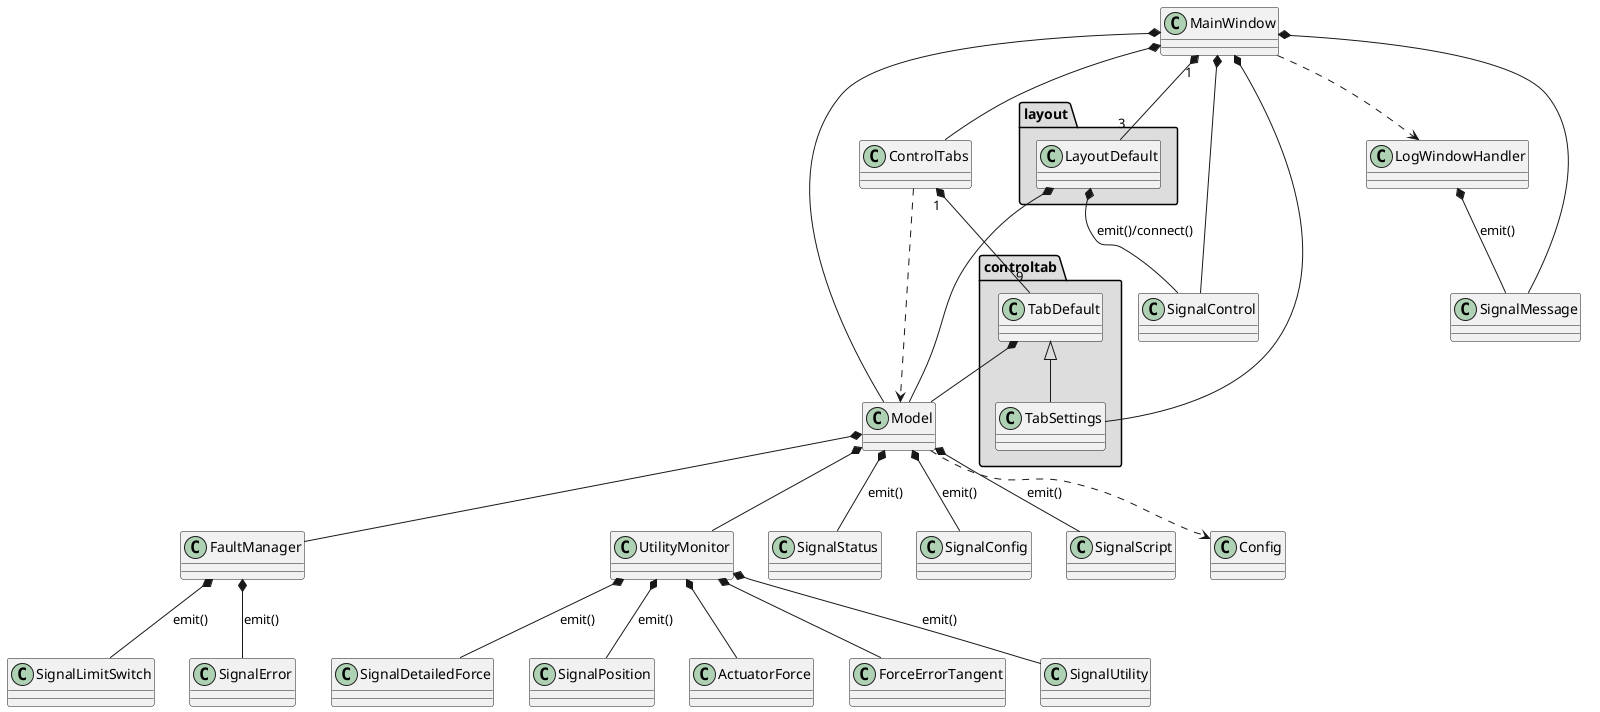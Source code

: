 @startuml
package "layout" #DDDDDD {
  class LayoutDefault
}

package "controltab" #DDDDDD {
  TabDefault <|-- TabSettings
}

MainWindow *-- Model
MainWindow *-- ControlTabs
MainWindow *-- TabSettings
MainWindow "1" *-- "3" LayoutDefault
MainWindow *-- SignalControl
MainWindow *-- SignalMessage
MainWindow ..> LogWindowHandler

Model *-- FaultManager
Model *-- UtilityMonitor
Model *-- SignalStatus : emit()
Model *-- SignalConfig : emit()
Model *-- SignalScript : emit()
Model ..> Config

FaultManager *-- SignalError : emit()
FaultManager *-- SignalLimitSwitch : emit()

UtilityMonitor *-- SignalUtility : emit()
UtilityMonitor *-- SignalDetailedForce : emit()
UtilityMonitor *-- SignalPosition : emit()

UtilityMonitor *-- ActuatorForce
UtilityMonitor *-- ForceErrorTangent

LayoutDefault *-- Model
LayoutDefault *-- SignalControl : emit()/connect()

LogWindowHandler *-- SignalMessage : emit()

ControlTabs ..> Model
ControlTabs "1" *-- "9" TabDefault

TabDefault *-- Model
@enduml
